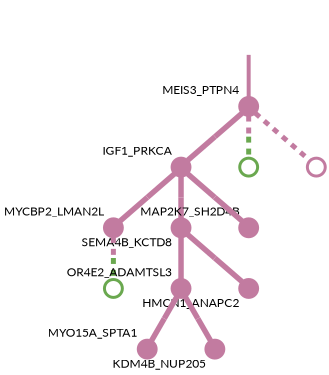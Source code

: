 strict digraph  {
graph[splines=false]; nodesep=0.7; rankdir=TB; ranksep=0.6; forcelabels=true; dpi=600; size=2.5;
0 [color="#c27ba0ff", fillcolor="#c27ba0ff", fixedsize=true, fontname=Lato, fontsize="12pt", height="0.25", label="", penwidth=3, shape=circle, style=filled, xlabel=MEIS3_PTPN4];
1 [color="#c27ba0ff", fillcolor="#c27ba0ff", fixedsize=true, fontname=Lato, fontsize="12pt", height="0.25", label="", penwidth=3, shape=circle, style=filled, xlabel=IGF1_PRKCA];
9 [color="#6aa84fff", fillcolor="#6aa84fff", fixedsize=true, fontname=Lato, fontsize="12pt", height="0.25", label="", penwidth=3, shape=circle, style=solid, xlabel=""];
11 [color="#c27ba0ff", fillcolor="#c27ba0ff", fixedsize=true, fontname=Lato, fontsize="12pt", height="0.25", label="", penwidth=3, shape=circle, style=solid, xlabel=""];
3 [color="#c27ba0ff", fillcolor="#c27ba0ff", fixedsize=true, fontname=Lato, fontsize="12pt", height="0.25", label="", penwidth=3, shape=circle, style=filled, xlabel=MYCBP2_LMAN2L];
5 [color="#c27ba0ff", fillcolor="#c27ba0ff", fixedsize=true, fontname=Lato, fontsize="12pt", height="0.25", label="", penwidth=3, shape=circle, style=filled, xlabel=SEMA4B_KCTD8];
7 [color="#c27ba0ff", fillcolor="#c27ba0ff", fixedsize=true, fontname=Lato, fontsize="12pt", height="0.25", label="", penwidth=3, shape=circle, style=filled, xlabel=MAP2K7_SH2D4B];
2 [color="#c27ba0ff", fillcolor="#c27ba0ff", fixedsize=true, fontname=Lato, fontsize="12pt", height="0.25", label="", penwidth=3, shape=circle, style=filled, xlabel=OR4E2_ADAMTSL3];
6 [color="#c27ba0ff", fillcolor="#c27ba0ff", fixedsize=true, fontname=Lato, fontsize="12pt", height="0.25", label="", penwidth=3, shape=circle, style=filled, xlabel=MYO15A_SPTA1];
8 [color="#c27ba0ff", fillcolor="#c27ba0ff", fixedsize=true, fontname=Lato, fontsize="12pt", height="0.25", label="", penwidth=3, shape=circle, style=filled, xlabel=KDM4B_NUP205];
10 [color="#6aa84fff", fillcolor="#6aa84fff", fixedsize=true, fontname=Lato, fontsize="12pt", height="0.25", label="", penwidth=3, shape=circle, style=solid, xlabel=""];
4 [color="#c27ba0ff", fillcolor="#c27ba0ff", fixedsize=true, fontname=Lato, fontsize="12pt", height="0.25", label="", penwidth=3, shape=circle, style=filled, xlabel=HMCN1_ANAPC2];
normal [label="", penwidth=3, style=invis, xlabel=MEIS3_PTPN4];
0 -> 1  [arrowsize=0, color="#c27ba0ff;0.5:#c27ba0ff", minlen="1.0", penwidth="5.5", style=solid];
0 -> 9  [arrowsize=0, color="#c27ba0ff;0.5:#6aa84fff", minlen="1.0252525806427002", penwidth=5, style=dashed];
0 -> 11  [arrowsize=0, color="#c27ba0ff;0.5:#c27ba0ff", minlen="1.0252525806427002", penwidth=5, style=dashed];
1 -> 3  [arrowsize=0, color="#c27ba0ff;0.5:#c27ba0ff", minlen="1.0", penwidth="5.5", style=solid];
1 -> 5  [arrowsize=0, color="#c27ba0ff;0.5:#c27ba0ff", minlen="1.0", penwidth="5.5", style=solid];
1 -> 7  [arrowsize=0, color="#c27ba0ff;0.5:#c27ba0ff", minlen="1.0", penwidth="5.5", style=solid];
3 -> 10  [arrowsize=0, color="#c27ba0ff;0.5:#6aa84fff", minlen="1.0252525806427002", penwidth=5, style=dashed];
5 -> 2  [arrowsize=0, color="#c27ba0ff;0.5:#c27ba0ff", minlen="1.4444444179534912", penwidth="5.5", style=solid];
5 -> 4  [arrowsize=0, color="#c27ba0ff;0.5:#c27ba0ff", minlen="1.2727272510528564", penwidth="5.5", style=solid];
2 -> 6  [arrowsize=0, color="#c27ba0ff;0.5:#c27ba0ff", minlen="1.1717171669006348", penwidth="5.5", style=solid];
2 -> 8  [arrowsize=0, color="#c27ba0ff;0.5:#c27ba0ff", minlen="1.0505050420761108", penwidth="5.5", style=solid];
normal -> 0  [arrowsize=0, color="#c27ba0ff", label="", penwidth=4, style=solid];
}

